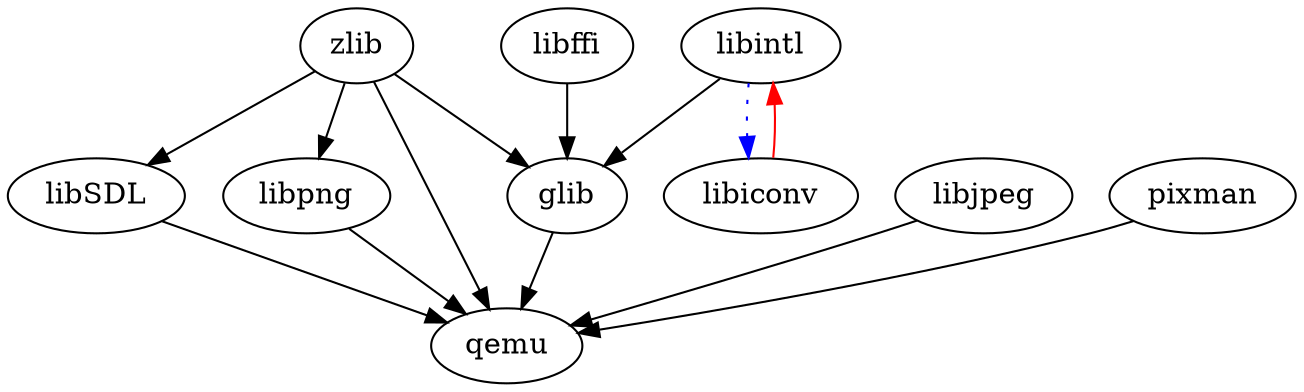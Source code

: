 /*
    dot qemu.dot -T pdf -o qemu.pdf
    dot qemu.dot -T svg -o qemu.svg
 */
digraph "Dependency Graph" {
    zlib -> libSDL;
    zlib -> libpng;

    libiconv -> libintl [color=red];
    libintl -> libiconv [color=blue, style=dotted];

    zlib -> glib;
    libffi -> glib;
    libintl -> glib;

    glib -> qemu;
    libpng -> qemu;
    libjpeg -> qemu;
    libSDL -> qemu;
    pixman -> qemu;
    zlib -> qemu;
}

